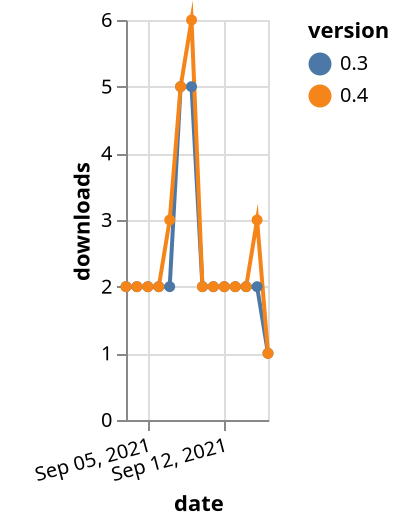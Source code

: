 {"$schema": "https://vega.github.io/schema/vega-lite/v5.json", "description": "A simple bar chart with embedded data.", "data": {"values": [{"date": "2021-09-03", "total": 6124, "delta": 2, "version": "0.3"}, {"date": "2021-09-04", "total": 6126, "delta": 2, "version": "0.3"}, {"date": "2021-09-05", "total": 6128, "delta": 2, "version": "0.3"}, {"date": "2021-09-06", "total": 6130, "delta": 2, "version": "0.3"}, {"date": "2021-09-07", "total": 6132, "delta": 2, "version": "0.3"}, {"date": "2021-09-08", "total": 6137, "delta": 5, "version": "0.3"}, {"date": "2021-09-09", "total": 6142, "delta": 5, "version": "0.3"}, {"date": "2021-09-10", "total": 6144, "delta": 2, "version": "0.3"}, {"date": "2021-09-11", "total": 6146, "delta": 2, "version": "0.3"}, {"date": "2021-09-12", "total": 6148, "delta": 2, "version": "0.3"}, {"date": "2021-09-13", "total": 6150, "delta": 2, "version": "0.3"}, {"date": "2021-09-14", "total": 6152, "delta": 2, "version": "0.3"}, {"date": "2021-09-15", "total": 6154, "delta": 2, "version": "0.3"}, {"date": "2021-09-16", "total": 6155, "delta": 1, "version": "0.3"}, {"date": "2021-09-03", "total": 9875, "delta": 2, "version": "0.4"}, {"date": "2021-09-04", "total": 9877, "delta": 2, "version": "0.4"}, {"date": "2021-09-05", "total": 9879, "delta": 2, "version": "0.4"}, {"date": "2021-09-06", "total": 9881, "delta": 2, "version": "0.4"}, {"date": "2021-09-07", "total": 9884, "delta": 3, "version": "0.4"}, {"date": "2021-09-08", "total": 9889, "delta": 5, "version": "0.4"}, {"date": "2021-09-09", "total": 9895, "delta": 6, "version": "0.4"}, {"date": "2021-09-10", "total": 9897, "delta": 2, "version": "0.4"}, {"date": "2021-09-11", "total": 9899, "delta": 2, "version": "0.4"}, {"date": "2021-09-12", "total": 9901, "delta": 2, "version": "0.4"}, {"date": "2021-09-13", "total": 9903, "delta": 2, "version": "0.4"}, {"date": "2021-09-14", "total": 9905, "delta": 2, "version": "0.4"}, {"date": "2021-09-15", "total": 9908, "delta": 3, "version": "0.4"}, {"date": "2021-09-16", "total": 9909, "delta": 1, "version": "0.4"}]}, "width": "container", "mark": {"type": "line", "point": {"filled": true}}, "encoding": {"x": {"field": "date", "type": "temporal", "timeUnit": "yearmonthdate", "title": "date", "axis": {"labelAngle": -15}}, "y": {"field": "delta", "type": "quantitative", "title": "downloads"}, "color": {"field": "version", "type": "nominal"}, "tooltip": {"field": "delta"}}}